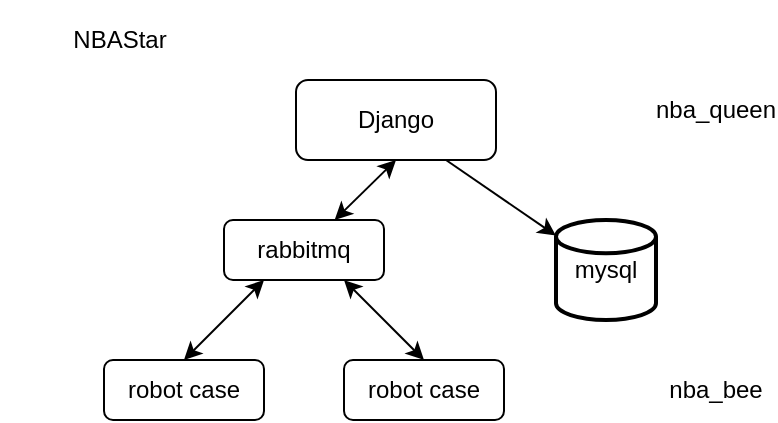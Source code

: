 <mxfile version="14.0.1" type="github">
  <diagram id="C5RBs43oDa-KdzZeNtuy" name="Page-1">
    <mxGraphModel dx="539" dy="301" grid="0" gridSize="10" guides="1" tooltips="1" connect="1" arrows="1" fold="1" page="1" pageScale="1" pageWidth="827" pageHeight="1169" math="0" shadow="0">
      <root>
        <mxCell id="WIyWlLk6GJQsqaUBKTNV-0" />
        <mxCell id="WIyWlLk6GJQsqaUBKTNV-1" parent="WIyWlLk6GJQsqaUBKTNV-0" />
        <mxCell id="ag0E25g7r8WwaZ3tjXVX-0" value="NBAStar" style="rounded=1;whiteSpace=wrap;html=1;fontSize=12;glass=0;strokeWidth=1;shadow=0;fillColor=none;strokeColor=none;" vertex="1" parent="WIyWlLk6GJQsqaUBKTNV-1">
          <mxGeometry x="102" y="280" width="120" height="40" as="geometry" />
        </mxCell>
        <mxCell id="ag0E25g7r8WwaZ3tjXVX-11" style="edgeStyle=none;rounded=0;orthogonalLoop=1;jettySize=auto;html=1;exitX=0.5;exitY=1;exitDx=0;exitDy=0;startArrow=classic;startFill=1;" edge="1" parent="WIyWlLk6GJQsqaUBKTNV-1" source="ag0E25g7r8WwaZ3tjXVX-3" target="ag0E25g7r8WwaZ3tjXVX-10">
          <mxGeometry relative="1" as="geometry" />
        </mxCell>
        <mxCell id="ag0E25g7r8WwaZ3tjXVX-23" style="edgeStyle=none;rounded=0;orthogonalLoop=1;jettySize=auto;html=1;exitX=0.75;exitY=1;exitDx=0;exitDy=0;startArrow=none;startFill=0;" edge="1" parent="WIyWlLk6GJQsqaUBKTNV-1" source="ag0E25g7r8WwaZ3tjXVX-3" target="ag0E25g7r8WwaZ3tjXVX-22">
          <mxGeometry relative="1" as="geometry" />
        </mxCell>
        <mxCell id="ag0E25g7r8WwaZ3tjXVX-3" value="&lt;span&gt;Django&lt;/span&gt;" style="rounded=1;whiteSpace=wrap;html=1;fontSize=12;glass=0;strokeWidth=1;shadow=0;" vertex="1" parent="WIyWlLk6GJQsqaUBKTNV-1">
          <mxGeometry x="250" y="320" width="100" height="40" as="geometry" />
        </mxCell>
        <mxCell id="ag0E25g7r8WwaZ3tjXVX-4" value="robot case" style="rounded=1;whiteSpace=wrap;html=1;fontSize=12;glass=0;strokeWidth=1;shadow=0;" vertex="1" parent="WIyWlLk6GJQsqaUBKTNV-1">
          <mxGeometry x="154" y="460" width="80" height="30" as="geometry" />
        </mxCell>
        <mxCell id="ag0E25g7r8WwaZ3tjXVX-7" value="robot case" style="rounded=1;whiteSpace=wrap;html=1;fontSize=12;glass=0;strokeWidth=1;shadow=0;" vertex="1" parent="WIyWlLk6GJQsqaUBKTNV-1">
          <mxGeometry x="274" y="460" width="80" height="30" as="geometry" />
        </mxCell>
        <mxCell id="ag0E25g7r8WwaZ3tjXVX-12" style="rounded=0;orthogonalLoop=1;jettySize=auto;html=1;exitX=0.25;exitY=1;exitDx=0;exitDy=0;entryX=0.5;entryY=0;entryDx=0;entryDy=0;startArrow=classic;startFill=1;" edge="1" parent="WIyWlLk6GJQsqaUBKTNV-1" source="ag0E25g7r8WwaZ3tjXVX-10" target="ag0E25g7r8WwaZ3tjXVX-4">
          <mxGeometry relative="1" as="geometry" />
        </mxCell>
        <mxCell id="ag0E25g7r8WwaZ3tjXVX-13" style="edgeStyle=none;rounded=0;orthogonalLoop=1;jettySize=auto;html=1;exitX=0.75;exitY=1;exitDx=0;exitDy=0;entryX=0.5;entryY=0;entryDx=0;entryDy=0;startArrow=classic;startFill=1;" edge="1" parent="WIyWlLk6GJQsqaUBKTNV-1" source="ag0E25g7r8WwaZ3tjXVX-10" target="ag0E25g7r8WwaZ3tjXVX-7">
          <mxGeometry relative="1" as="geometry" />
        </mxCell>
        <mxCell id="ag0E25g7r8WwaZ3tjXVX-10" value="rabbitmq" style="rounded=1;whiteSpace=wrap;html=1;fontSize=12;glass=0;strokeWidth=1;shadow=0;" vertex="1" parent="WIyWlLk6GJQsqaUBKTNV-1">
          <mxGeometry x="214" y="390" width="80" height="30" as="geometry" />
        </mxCell>
        <mxCell id="ag0E25g7r8WwaZ3tjXVX-19" value="nba_queen" style="rounded=1;whiteSpace=wrap;html=1;fontSize=12;glass=0;strokeWidth=1;shadow=0;fillColor=none;strokeColor=none;" vertex="1" parent="WIyWlLk6GJQsqaUBKTNV-1">
          <mxGeometry x="430" y="320" width="60" height="30" as="geometry" />
        </mxCell>
        <mxCell id="ag0E25g7r8WwaZ3tjXVX-20" value="nba_bee" style="rounded=1;whiteSpace=wrap;html=1;fontSize=12;glass=0;strokeWidth=1;shadow=0;fillColor=none;strokeColor=none;" vertex="1" parent="WIyWlLk6GJQsqaUBKTNV-1">
          <mxGeometry x="430" y="460" width="60" height="30" as="geometry" />
        </mxCell>
        <mxCell id="ag0E25g7r8WwaZ3tjXVX-22" value="mysql" style="strokeWidth=2;html=1;shape=mxgraph.flowchart.database;whiteSpace=wrap;fillColor=none;" vertex="1" parent="WIyWlLk6GJQsqaUBKTNV-1">
          <mxGeometry x="380" y="390" width="50" height="50" as="geometry" />
        </mxCell>
      </root>
    </mxGraphModel>
  </diagram>
</mxfile>
